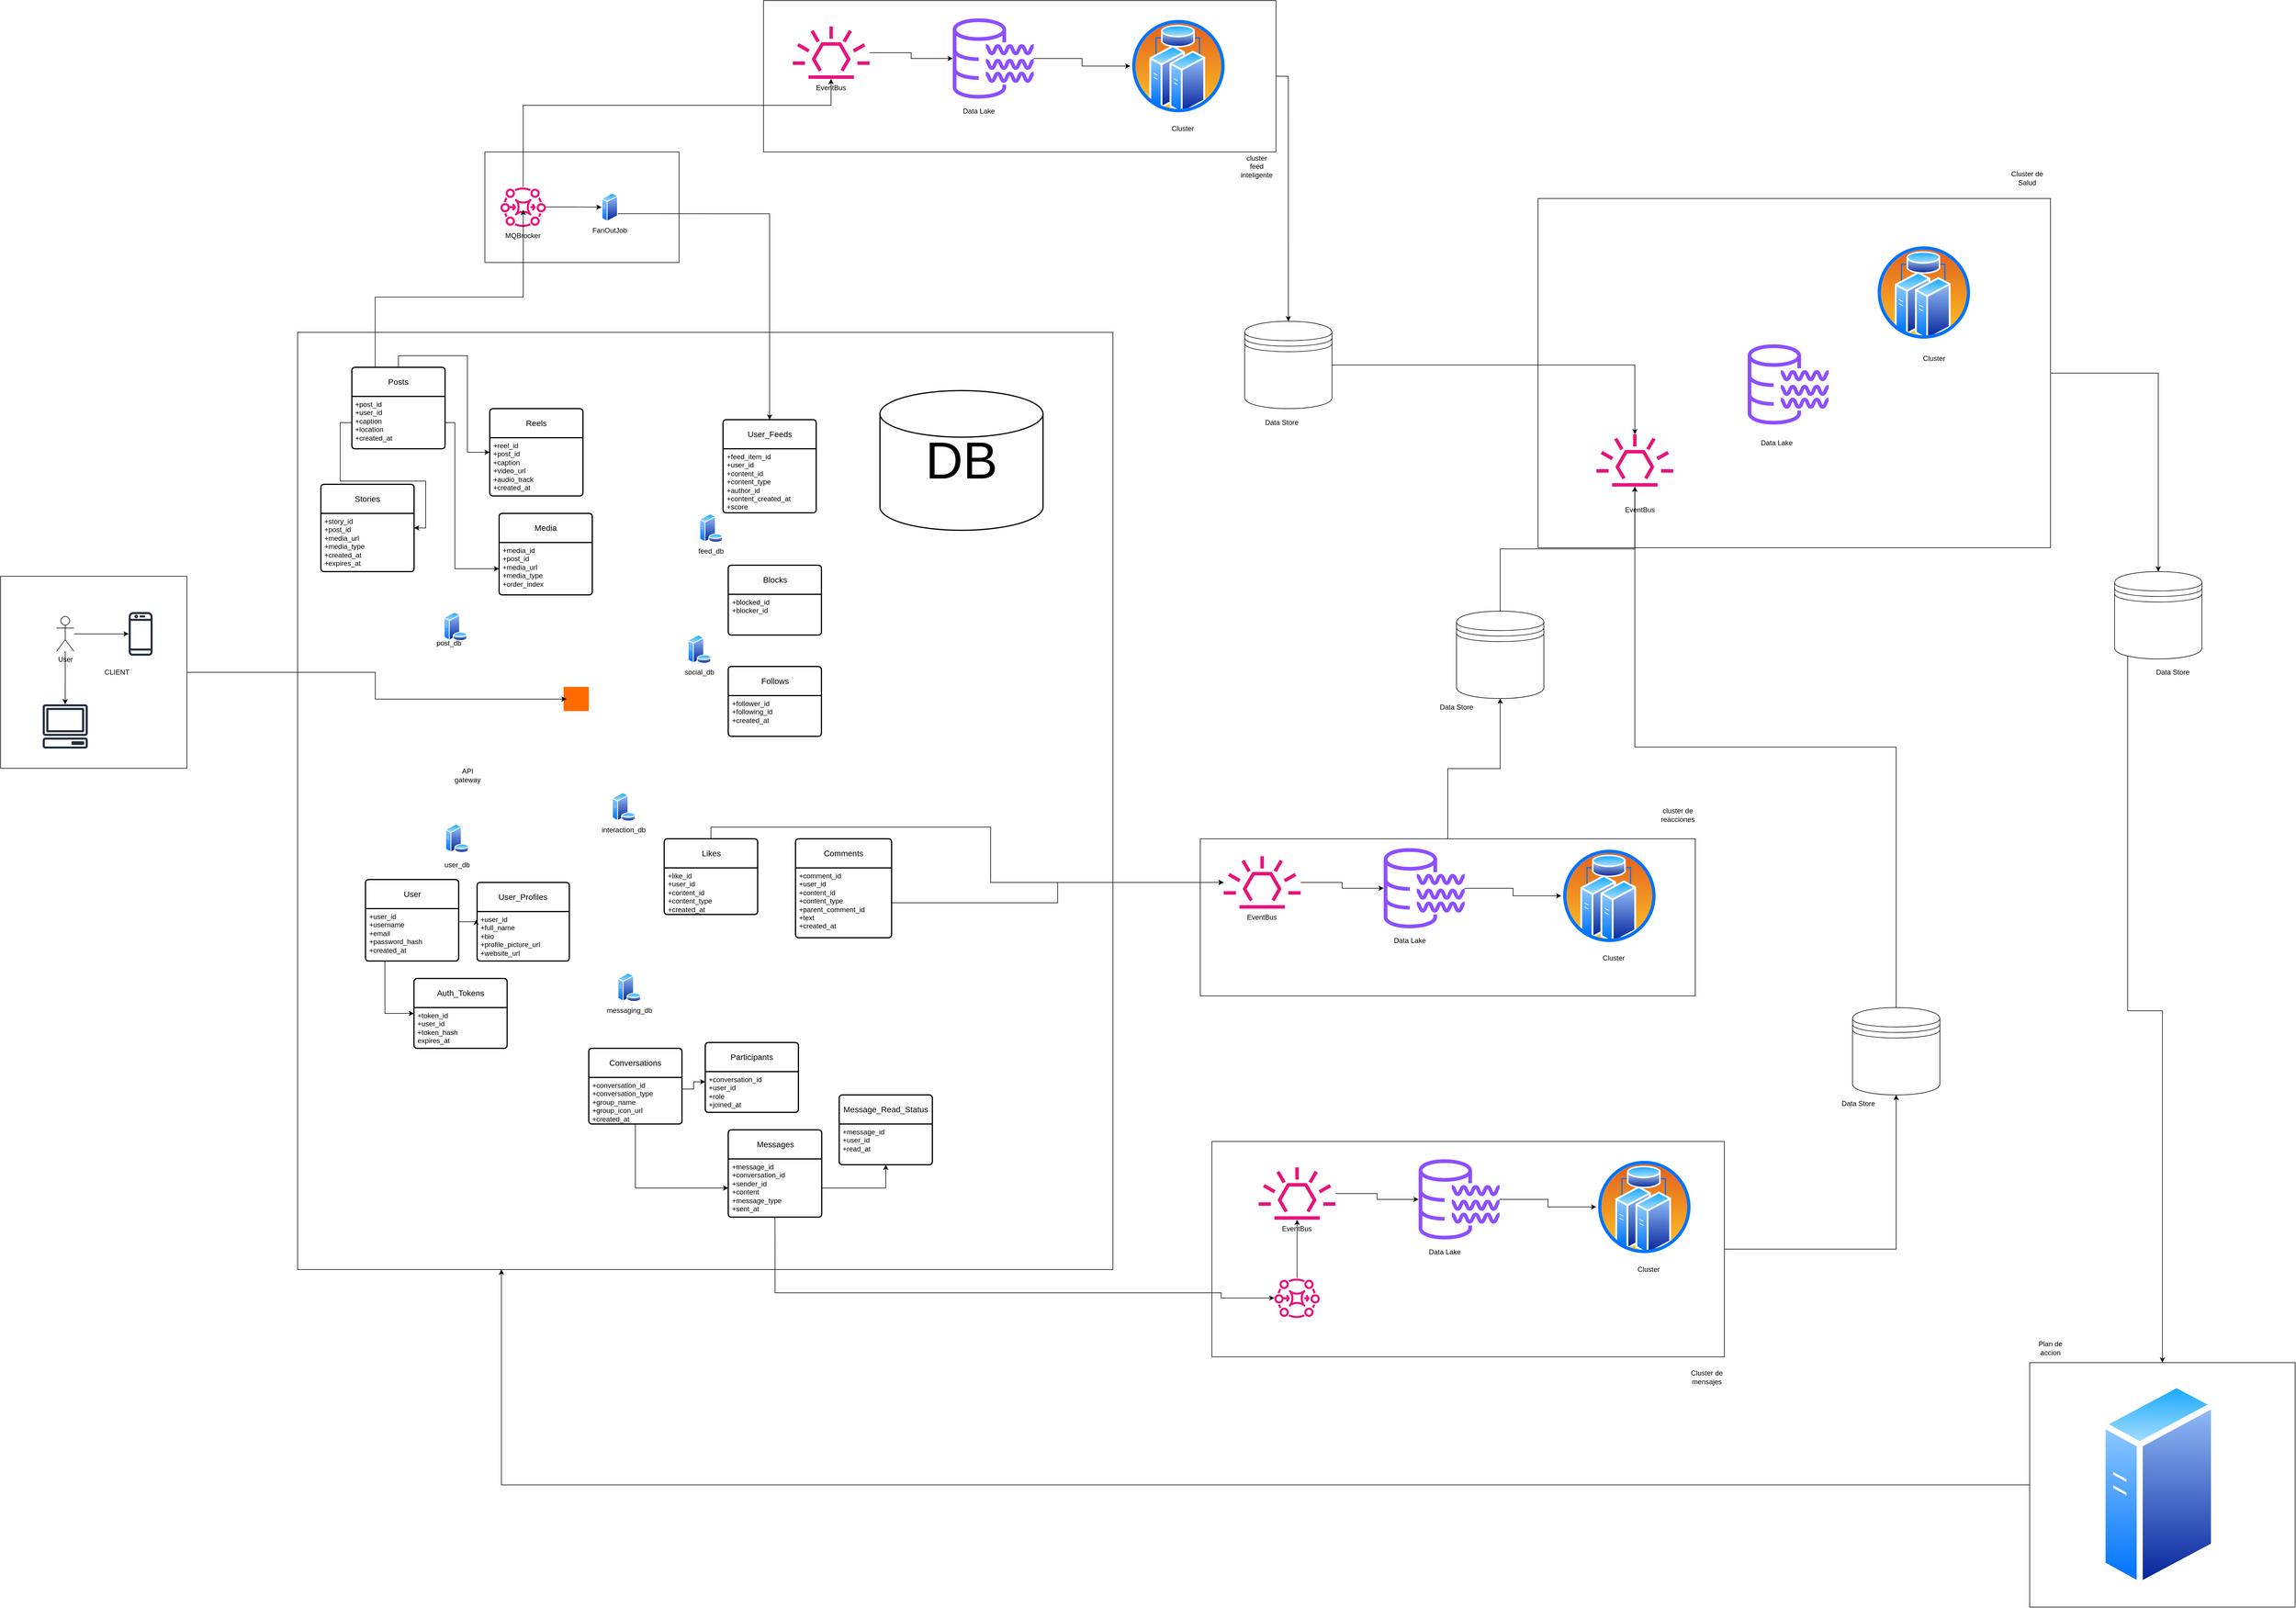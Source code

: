 <mxfile version="28.1.2">
  <diagram name="Page-1" id="NawbOUVVY-6x9P64e-Gv">
    <mxGraphModel dx="6663" dy="4640" grid="1" gridSize="10" guides="1" tooltips="1" connect="1" arrows="1" fold="1" page="1" pageScale="1" pageWidth="850" pageHeight="1100" math="0" shadow="0">
      <root>
        <mxCell id="0" />
        <mxCell id="1" parent="0" />
        <mxCell id="P4YAV1Umq-w0t8pcqm68-48" value="" style="rounded=0;whiteSpace=wrap;html=1;fillColor=none;" vertex="1" parent="1">
          <mxGeometry x="1810" y="440" width="850" height="270" as="geometry" />
        </mxCell>
        <mxCell id="cGbgtVCzZGyUn2vW5OgV-80" value="" style="rounded=0;whiteSpace=wrap;html=1;fillColor=none;" parent="1" vertex="1">
          <mxGeometry x="581.6" y="-740" width="333.4" height="190" as="geometry" />
        </mxCell>
        <mxCell id="cGbgtVCzZGyUn2vW5OgV-73" value="" style="rounded=0;whiteSpace=wrap;html=1;fillColor=none;" parent="1" vertex="1">
          <mxGeometry x="260" y="-430" width="1400" height="1610" as="geometry" />
        </mxCell>
        <mxCell id="cGbgtVCzZGyUn2vW5OgV-1" value="" style="sketch=0;outlineConnect=0;fontColor=#232F3E;gradientColor=none;fillColor=#232F3D;strokeColor=none;dashed=0;verticalLabelPosition=bottom;verticalAlign=top;align=center;html=1;fontSize=12;fontStyle=0;aspect=fixed;pointerEvents=1;shape=mxgraph.aws4.mobile_client;" parent="1" vertex="1">
          <mxGeometry x="-30" y="49" width="41" height="78" as="geometry" />
        </mxCell>
        <mxCell id="cGbgtVCzZGyUn2vW5OgV-2" value="" style="sketch=0;outlineConnect=0;fontColor=#232F3E;gradientColor=none;fillColor=#232F3D;strokeColor=none;dashed=0;verticalLabelPosition=bottom;verticalAlign=top;align=center;html=1;fontSize=12;fontStyle=0;aspect=fixed;pointerEvents=1;shape=mxgraph.aws4.client;" parent="1" vertex="1">
          <mxGeometry x="-178" y="209" width="78" height="76" as="geometry" />
        </mxCell>
        <mxCell id="cGbgtVCzZGyUn2vW5OgV-6" value="" style="edgeStyle=orthogonalEdgeStyle;rounded=0;orthogonalLoop=1;jettySize=auto;html=1;" parent="1" source="cGbgtVCzZGyUn2vW5OgV-3" target="cGbgtVCzZGyUn2vW5OgV-2" edge="1">
          <mxGeometry relative="1" as="geometry" />
        </mxCell>
        <mxCell id="cGbgtVCzZGyUn2vW5OgV-7" style="edgeStyle=orthogonalEdgeStyle;rounded=0;orthogonalLoop=1;jettySize=auto;html=1;" parent="1" source="cGbgtVCzZGyUn2vW5OgV-3" target="cGbgtVCzZGyUn2vW5OgV-1" edge="1">
          <mxGeometry relative="1" as="geometry" />
        </mxCell>
        <mxCell id="cGbgtVCzZGyUn2vW5OgV-3" value="User" style="shape=umlActor;verticalLabelPosition=bottom;verticalAlign=top;html=1;outlineConnect=0;" parent="1" vertex="1">
          <mxGeometry x="-154" y="58" width="30" height="60" as="geometry" />
        </mxCell>
        <mxCell id="cGbgtVCzZGyUn2vW5OgV-4" value="" style="rounded=0;whiteSpace=wrap;html=1;fillColor=none;" parent="1" vertex="1">
          <mxGeometry x="-250" y="-11" width="320" height="330" as="geometry" />
        </mxCell>
        <mxCell id="cGbgtVCzZGyUn2vW5OgV-5" value="CLIENT" style="text;html=1;align=center;verticalAlign=middle;whiteSpace=wrap;rounded=0;" parent="1" vertex="1">
          <mxGeometry x="-80" y="139" width="60" height="30" as="geometry" />
        </mxCell>
        <mxCell id="cGbgtVCzZGyUn2vW5OgV-8" value="" style="points=[];aspect=fixed;html=1;align=center;shadow=0;dashed=0;fillColor=#FF6A00;strokeColor=none;shape=mxgraph.alibaba_cloud.apigateway;" parent="1" vertex="1">
          <mxGeometry x="716.8" y="179" width="43.2" height="41.7" as="geometry" />
        </mxCell>
        <mxCell id="cGbgtVCzZGyUn2vW5OgV-9" value="API gateway" style="text;html=1;align=center;verticalAlign=middle;whiteSpace=wrap;rounded=0;" parent="1" vertex="1">
          <mxGeometry x="521.6" y="316" width="60" height="30" as="geometry" />
        </mxCell>
        <mxCell id="cGbgtVCzZGyUn2vW5OgV-10" value="" style="image;aspect=fixed;perimeter=ellipsePerimeter;html=1;align=center;shadow=0;dashed=0;spacingTop=3;image=img/lib/active_directory/database_server.svg;" parent="1" vertex="1">
          <mxGeometry x="513.2" y="414" width="41" height="50" as="geometry" />
        </mxCell>
        <mxCell id="cGbgtVCzZGyUn2vW5OgV-11" value="user_db" style="text;html=1;align=center;verticalAlign=middle;whiteSpace=wrap;rounded=0;" parent="1" vertex="1">
          <mxGeometry x="503.7" y="470" width="60" height="30" as="geometry" />
        </mxCell>
        <mxCell id="cGbgtVCzZGyUn2vW5OgV-16" value="User" style="swimlane;childLayout=stackLayout;horizontal=1;startSize=50;horizontalStack=0;rounded=1;fontSize=14;fontStyle=0;strokeWidth=2;resizeParent=0;resizeLast=1;shadow=0;dashed=0;align=center;arcSize=4;whiteSpace=wrap;html=1;" parent="1" vertex="1">
          <mxGeometry x="376.6" y="510" width="160" height="140" as="geometry" />
        </mxCell>
        <mxCell id="cGbgtVCzZGyUn2vW5OgV-17" value="+user_id&lt;br&gt;+username&lt;br&gt;+email&lt;div&gt;+&lt;span style=&quot;background-color: transparent; color: light-dark(rgb(0, 0, 0), rgb(255, 255, 255));&quot;&gt;password_hash&lt;/span&gt;&lt;/div&gt;&lt;div&gt;&lt;span style=&quot;background-color: transparent; color: light-dark(rgb(0, 0, 0), rgb(255, 255, 255));&quot;&gt;+created_at&lt;/span&gt;&lt;/div&gt;" style="align=left;strokeColor=none;fillColor=none;spacingLeft=4;spacingRight=4;fontSize=12;verticalAlign=top;resizable=0;rotatable=0;part=1;html=1;whiteSpace=wrap;" parent="cGbgtVCzZGyUn2vW5OgV-16" vertex="1">
          <mxGeometry y="50" width="160" height="90" as="geometry" />
        </mxCell>
        <mxCell id="cGbgtVCzZGyUn2vW5OgV-18" value="User_Profiles" style="swimlane;childLayout=stackLayout;horizontal=1;startSize=50;horizontalStack=0;rounded=1;fontSize=14;fontStyle=0;strokeWidth=2;resizeParent=0;resizeLast=1;shadow=0;dashed=0;align=center;arcSize=4;whiteSpace=wrap;html=1;" parent="1" vertex="1">
          <mxGeometry x="568.2" y="515" width="158.4" height="135" as="geometry" />
        </mxCell>
        <mxCell id="cGbgtVCzZGyUn2vW5OgV-19" value="+user_id&lt;br&gt;+full_name&lt;br&gt;+bio&lt;div&gt;+profile_picture_url&lt;/div&gt;&lt;div&gt;+website_url&lt;/div&gt;&lt;div&gt;&lt;br&gt;&lt;/div&gt;" style="align=left;strokeColor=none;fillColor=none;spacingLeft=4;spacingRight=4;fontSize=12;verticalAlign=top;resizable=0;rotatable=0;part=1;html=1;whiteSpace=wrap;" parent="cGbgtVCzZGyUn2vW5OgV-18" vertex="1">
          <mxGeometry y="50" width="158.4" height="85" as="geometry" />
        </mxCell>
        <mxCell id="cGbgtVCzZGyUn2vW5OgV-20" value="Auth_Tokens" style="swimlane;childLayout=stackLayout;horizontal=1;startSize=50;horizontalStack=0;rounded=1;fontSize=14;fontStyle=0;strokeWidth=2;resizeParent=0;resizeLast=1;shadow=0;dashed=0;align=center;arcSize=4;whiteSpace=wrap;html=1;" parent="1" vertex="1">
          <mxGeometry x="459.8" y="680" width="160" height="120" as="geometry" />
        </mxCell>
        <mxCell id="cGbgtVCzZGyUn2vW5OgV-21" value="+token_id&lt;br&gt;+user_id&lt;br&gt;+token_hash&lt;div&gt;expires_at&lt;/div&gt;" style="align=left;strokeColor=none;fillColor=none;spacingLeft=4;spacingRight=4;fontSize=12;verticalAlign=top;resizable=0;rotatable=0;part=1;html=1;whiteSpace=wrap;" parent="cGbgtVCzZGyUn2vW5OgV-20" vertex="1">
          <mxGeometry y="50" width="160" height="70" as="geometry" />
        </mxCell>
        <mxCell id="cGbgtVCzZGyUn2vW5OgV-22" style="edgeStyle=orthogonalEdgeStyle;rounded=0;orthogonalLoop=1;jettySize=auto;html=1;entryX=0;entryY=0.5;entryDx=0;entryDy=0;" parent="1" source="cGbgtVCzZGyUn2vW5OgV-17" target="cGbgtVCzZGyUn2vW5OgV-20" edge="1">
          <mxGeometry relative="1" as="geometry">
            <Array as="points">
              <mxPoint x="410" y="740" />
            </Array>
          </mxGeometry>
        </mxCell>
        <mxCell id="cGbgtVCzZGyUn2vW5OgV-25" style="edgeStyle=orthogonalEdgeStyle;rounded=0;orthogonalLoop=1;jettySize=auto;html=1;exitX=1;exitY=0.25;exitDx=0;exitDy=0;entryX=-0.01;entryY=0.165;entryDx=0;entryDy=0;entryPerimeter=0;" parent="1" source="cGbgtVCzZGyUn2vW5OgV-17" target="cGbgtVCzZGyUn2vW5OgV-19" edge="1">
          <mxGeometry relative="1" as="geometry" />
        </mxCell>
        <mxCell id="cGbgtVCzZGyUn2vW5OgV-26" value="" style="image;aspect=fixed;perimeter=ellipsePerimeter;html=1;align=center;shadow=0;dashed=0;spacingTop=3;image=img/lib/active_directory/database_server.svg;" parent="1" vertex="1">
          <mxGeometry x="929.5" y="89" width="41" height="50" as="geometry" />
        </mxCell>
        <mxCell id="cGbgtVCzZGyUn2vW5OgV-27" value="social_db" style="text;html=1;align=center;verticalAlign=middle;whiteSpace=wrap;rounded=0;" parent="1" vertex="1">
          <mxGeometry x="920" y="139" width="60" height="30" as="geometry" />
        </mxCell>
        <mxCell id="cGbgtVCzZGyUn2vW5OgV-28" value="Follows" style="swimlane;childLayout=stackLayout;horizontal=1;startSize=50;horizontalStack=0;rounded=1;fontSize=14;fontStyle=0;strokeWidth=2;resizeParent=0;resizeLast=1;shadow=0;dashed=0;align=center;arcSize=4;whiteSpace=wrap;html=1;" parent="1" vertex="1">
          <mxGeometry x="999.5" y="144" width="160" height="120" as="geometry" />
        </mxCell>
        <mxCell id="cGbgtVCzZGyUn2vW5OgV-29" value="+follower_id&lt;br&gt;+following_id&lt;br&gt;+created_at" style="align=left;strokeColor=none;fillColor=none;spacingLeft=4;spacingRight=4;fontSize=12;verticalAlign=top;resizable=0;rotatable=0;part=1;html=1;whiteSpace=wrap;" parent="cGbgtVCzZGyUn2vW5OgV-28" vertex="1">
          <mxGeometry y="50" width="160" height="70" as="geometry" />
        </mxCell>
        <mxCell id="cGbgtVCzZGyUn2vW5OgV-30" value="Blocks" style="swimlane;childLayout=stackLayout;horizontal=1;startSize=50;horizontalStack=0;rounded=1;fontSize=14;fontStyle=0;strokeWidth=2;resizeParent=0;resizeLast=1;shadow=0;dashed=0;align=center;arcSize=4;whiteSpace=wrap;html=1;" parent="1" vertex="1">
          <mxGeometry x="999.5" y="-30" width="160" height="120" as="geometry" />
        </mxCell>
        <mxCell id="cGbgtVCzZGyUn2vW5OgV-31" value="+blocked_id&lt;br&gt;+blocker_id&lt;div&gt;&lt;br/&gt;&lt;/div&gt;" style="align=left;strokeColor=none;fillColor=none;spacingLeft=4;spacingRight=4;fontSize=12;verticalAlign=top;resizable=0;rotatable=0;part=1;html=1;whiteSpace=wrap;" parent="cGbgtVCzZGyUn2vW5OgV-30" vertex="1">
          <mxGeometry y="50" width="160" height="70" as="geometry" />
        </mxCell>
        <mxCell id="cGbgtVCzZGyUn2vW5OgV-32" value="" style="image;aspect=fixed;perimeter=ellipsePerimeter;html=1;align=center;shadow=0;dashed=0;spacingTop=3;image=img/lib/active_directory/database_server.svg;" parent="1" vertex="1">
          <mxGeometry x="510.5" y="50" width="41" height="50" as="geometry" />
        </mxCell>
        <mxCell id="cGbgtVCzZGyUn2vW5OgV-33" value="post_db" style="text;html=1;align=center;verticalAlign=middle;whiteSpace=wrap;rounded=0;" parent="1" vertex="1">
          <mxGeometry x="490" y="89" width="60" height="30" as="geometry" />
        </mxCell>
        <mxCell id="cGbgtVCzZGyUn2vW5OgV-42" style="edgeStyle=orthogonalEdgeStyle;rounded=0;orthogonalLoop=1;jettySize=auto;html=1;exitX=0.5;exitY=0;exitDx=0;exitDy=0;entryX=0;entryY=0.25;entryDx=0;entryDy=0;" parent="1" source="cGbgtVCzZGyUn2vW5OgV-34" target="cGbgtVCzZGyUn2vW5OgV-40" edge="1">
          <mxGeometry relative="1" as="geometry" />
        </mxCell>
        <mxCell id="cGbgtVCzZGyUn2vW5OgV-34" value="Posts" style="swimlane;childLayout=stackLayout;horizontal=1;startSize=50;horizontalStack=0;rounded=1;fontSize=14;fontStyle=0;strokeWidth=2;resizeParent=0;resizeLast=1;shadow=0;dashed=0;align=center;arcSize=4;whiteSpace=wrap;html=1;" parent="1" vertex="1">
          <mxGeometry x="353.2" y="-370" width="160" height="140" as="geometry" />
        </mxCell>
        <mxCell id="cGbgtVCzZGyUn2vW5OgV-35" value="+post_id&lt;br&gt;+user_id&lt;br&gt;+caption&lt;div&gt;+location&lt;/div&gt;&lt;div&gt;+created_at&lt;/div&gt;" style="align=left;strokeColor=none;fillColor=none;spacingLeft=4;spacingRight=4;fontSize=12;verticalAlign=top;resizable=0;rotatable=0;part=1;html=1;whiteSpace=wrap;" parent="cGbgtVCzZGyUn2vW5OgV-34" vertex="1">
          <mxGeometry y="50" width="160" height="90" as="geometry" />
        </mxCell>
        <mxCell id="cGbgtVCzZGyUn2vW5OgV-36" value="Media" style="swimlane;childLayout=stackLayout;horizontal=1;startSize=50;horizontalStack=0;rounded=1;fontSize=14;fontStyle=0;strokeWidth=2;resizeParent=0;resizeLast=1;shadow=0;dashed=0;align=center;arcSize=4;whiteSpace=wrap;html=1;" parent="1" vertex="1">
          <mxGeometry x="606" y="-119" width="160" height="140" as="geometry" />
        </mxCell>
        <mxCell id="cGbgtVCzZGyUn2vW5OgV-37" value="+media_id&lt;br&gt;+post_id&lt;br&gt;+media_url&lt;div&gt;+media_type&lt;/div&gt;&lt;div&gt;+order_index&lt;/div&gt;" style="align=left;strokeColor=none;fillColor=none;spacingLeft=4;spacingRight=4;fontSize=12;verticalAlign=top;resizable=0;rotatable=0;part=1;html=1;whiteSpace=wrap;" parent="cGbgtVCzZGyUn2vW5OgV-36" vertex="1">
          <mxGeometry y="50" width="160" height="90" as="geometry" />
        </mxCell>
        <mxCell id="cGbgtVCzZGyUn2vW5OgV-39" value="Reels" style="swimlane;childLayout=stackLayout;horizontal=1;startSize=50;horizontalStack=0;rounded=1;fontSize=14;fontStyle=0;strokeWidth=2;resizeParent=0;resizeLast=1;shadow=0;dashed=0;align=center;arcSize=4;whiteSpace=wrap;html=1;" parent="1" vertex="1">
          <mxGeometry x="590" y="-299" width="160" height="150" as="geometry" />
        </mxCell>
        <mxCell id="cGbgtVCzZGyUn2vW5OgV-40" value="+reel_id&lt;br&gt;+post_id&lt;br&gt;+caption&lt;div&gt;+video_url&lt;/div&gt;&lt;div&gt;+audio_track&lt;/div&gt;&lt;div&gt;+created_at&lt;/div&gt;" style="align=left;strokeColor=none;fillColor=none;spacingLeft=4;spacingRight=4;fontSize=12;verticalAlign=top;resizable=0;rotatable=0;part=1;html=1;whiteSpace=wrap;" parent="cGbgtVCzZGyUn2vW5OgV-39" vertex="1">
          <mxGeometry y="50" width="160" height="100" as="geometry" />
        </mxCell>
        <mxCell id="cGbgtVCzZGyUn2vW5OgV-41" style="edgeStyle=orthogonalEdgeStyle;rounded=0;orthogonalLoop=1;jettySize=auto;html=1;exitX=1;exitY=0.5;exitDx=0;exitDy=0;entryX=0;entryY=0.5;entryDx=0;entryDy=0;" parent="1" source="cGbgtVCzZGyUn2vW5OgV-35" target="cGbgtVCzZGyUn2vW5OgV-37" edge="1">
          <mxGeometry relative="1" as="geometry">
            <Array as="points">
              <mxPoint x="530" y="-275" />
              <mxPoint x="530" y="-24" />
            </Array>
          </mxGeometry>
        </mxCell>
        <mxCell id="cGbgtVCzZGyUn2vW5OgV-43" value="Stories" style="swimlane;childLayout=stackLayout;horizontal=1;startSize=50;horizontalStack=0;rounded=1;fontSize=14;fontStyle=0;strokeWidth=2;resizeParent=0;resizeLast=1;shadow=0;dashed=0;align=center;arcSize=4;whiteSpace=wrap;html=1;" parent="1" vertex="1">
          <mxGeometry x="300" y="-169" width="160" height="150" as="geometry" />
        </mxCell>
        <mxCell id="cGbgtVCzZGyUn2vW5OgV-44" value="+story_id&lt;br&gt;+post_id&lt;br&gt;+media_url&lt;div&gt;+media_type&lt;/div&gt;&lt;div&gt;+created_at&lt;/div&gt;&lt;div&gt;+expires_at&lt;/div&gt;" style="align=left;strokeColor=none;fillColor=none;spacingLeft=4;spacingRight=4;fontSize=12;verticalAlign=top;resizable=0;rotatable=0;part=1;html=1;whiteSpace=wrap;" parent="cGbgtVCzZGyUn2vW5OgV-43" vertex="1">
          <mxGeometry y="50" width="160" height="100" as="geometry" />
        </mxCell>
        <mxCell id="cGbgtVCzZGyUn2vW5OgV-45" style="edgeStyle=orthogonalEdgeStyle;rounded=0;orthogonalLoop=1;jettySize=auto;html=1;exitX=0;exitY=0.5;exitDx=0;exitDy=0;entryX=1;entryY=0.25;entryDx=0;entryDy=0;" parent="1" source="cGbgtVCzZGyUn2vW5OgV-35" target="cGbgtVCzZGyUn2vW5OgV-44" edge="1">
          <mxGeometry relative="1" as="geometry" />
        </mxCell>
        <mxCell id="cGbgtVCzZGyUn2vW5OgV-47" value="" style="image;aspect=fixed;perimeter=ellipsePerimeter;html=1;align=center;shadow=0;dashed=0;spacingTop=3;image=img/lib/active_directory/database_server.svg;" parent="1" vertex="1">
          <mxGeometry x="799.5" y="360" width="41" height="50" as="geometry" />
        </mxCell>
        <mxCell id="cGbgtVCzZGyUn2vW5OgV-48" value="interaction_db" style="text;html=1;align=center;verticalAlign=middle;whiteSpace=wrap;rounded=0;" parent="1" vertex="1">
          <mxGeometry x="790" y="410" width="60" height="30" as="geometry" />
        </mxCell>
        <mxCell id="P4YAV1Umq-w0t8pcqm68-18" style="edgeStyle=orthogonalEdgeStyle;rounded=0;orthogonalLoop=1;jettySize=auto;html=1;exitX=0.5;exitY=0;exitDx=0;exitDy=0;" edge="1" parent="1" source="cGbgtVCzZGyUn2vW5OgV-49" target="P4YAV1Umq-w0t8pcqm68-10">
          <mxGeometry relative="1" as="geometry" />
        </mxCell>
        <mxCell id="cGbgtVCzZGyUn2vW5OgV-49" value="Likes" style="swimlane;childLayout=stackLayout;horizontal=1;startSize=50;horizontalStack=0;rounded=1;fontSize=14;fontStyle=0;strokeWidth=2;resizeParent=0;resizeLast=1;shadow=0;dashed=0;align=center;arcSize=4;whiteSpace=wrap;html=1;" parent="1" vertex="1">
          <mxGeometry x="889.5" y="440" width="160.5" height="130" as="geometry" />
        </mxCell>
        <mxCell id="cGbgtVCzZGyUn2vW5OgV-50" value="+like_id&lt;div&gt;+user_id&lt;/div&gt;&lt;div&gt;+content_id&lt;/div&gt;&lt;div&gt;+content_type&lt;/div&gt;&lt;div&gt;+created_at&lt;/div&gt;" style="align=left;strokeColor=none;fillColor=none;spacingLeft=4;spacingRight=4;fontSize=12;verticalAlign=top;resizable=0;rotatable=0;part=1;html=1;whiteSpace=wrap;" parent="cGbgtVCzZGyUn2vW5OgV-49" vertex="1">
          <mxGeometry y="50" width="160.5" height="80" as="geometry" />
        </mxCell>
        <mxCell id="cGbgtVCzZGyUn2vW5OgV-51" value="Comments" style="swimlane;childLayout=stackLayout;horizontal=1;startSize=50;horizontalStack=0;rounded=1;fontSize=14;fontStyle=0;strokeWidth=2;resizeParent=0;resizeLast=1;shadow=0;dashed=0;align=center;arcSize=4;whiteSpace=wrap;html=1;" parent="1" vertex="1">
          <mxGeometry x="1115" y="440" width="165" height="170" as="geometry" />
        </mxCell>
        <mxCell id="cGbgtVCzZGyUn2vW5OgV-52" value="+comment_id&lt;div&gt;+user_id&lt;/div&gt;&lt;div&gt;+content_id&lt;/div&gt;&lt;div&gt;+content_type&lt;/div&gt;&lt;div&gt;+parent_comment_id&lt;/div&gt;&lt;div&gt;+text&lt;/div&gt;&lt;div&gt;+created_at&lt;/div&gt;" style="align=left;strokeColor=none;fillColor=none;spacingLeft=4;spacingRight=4;fontSize=12;verticalAlign=top;resizable=0;rotatable=0;part=1;html=1;whiteSpace=wrap;" parent="cGbgtVCzZGyUn2vW5OgV-51" vertex="1">
          <mxGeometry y="50" width="165" height="120" as="geometry" />
        </mxCell>
        <mxCell id="cGbgtVCzZGyUn2vW5OgV-53" value="" style="image;aspect=fixed;perimeter=ellipsePerimeter;html=1;align=center;shadow=0;dashed=0;spacingTop=3;image=img/lib/active_directory/database_server.svg;" parent="1" vertex="1">
          <mxGeometry x="949.5" y="-119" width="41" height="50" as="geometry" />
        </mxCell>
        <mxCell id="cGbgtVCzZGyUn2vW5OgV-54" value="feed_db" style="text;html=1;align=center;verticalAlign=middle;whiteSpace=wrap;rounded=0;" parent="1" vertex="1">
          <mxGeometry x="940" y="-69" width="60" height="30" as="geometry" />
        </mxCell>
        <mxCell id="cGbgtVCzZGyUn2vW5OgV-55" value="User_Feeds" style="swimlane;childLayout=stackLayout;horizontal=1;startSize=50;horizontalStack=0;rounded=1;fontSize=14;fontStyle=0;strokeWidth=2;resizeParent=0;resizeLast=1;shadow=0;dashed=0;align=center;arcSize=4;whiteSpace=wrap;html=1;" parent="1" vertex="1">
          <mxGeometry x="990.5" y="-280" width="160" height="160" as="geometry" />
        </mxCell>
        <mxCell id="cGbgtVCzZGyUn2vW5OgV-56" value="+feed_item_id&lt;div&gt;+user_id&lt;/div&gt;&lt;div&gt;+content_id&lt;/div&gt;&lt;div&gt;+content_type&lt;/div&gt;&lt;div&gt;+author_id&lt;/div&gt;&lt;div&gt;+content_created_at&lt;/div&gt;&lt;div&gt;+score&lt;/div&gt;" style="align=left;strokeColor=none;fillColor=none;spacingLeft=4;spacingRight=4;fontSize=12;verticalAlign=top;resizable=0;rotatable=0;part=1;html=1;whiteSpace=wrap;" parent="cGbgtVCzZGyUn2vW5OgV-55" vertex="1">
          <mxGeometry y="50" width="160" height="110" as="geometry" />
        </mxCell>
        <mxCell id="cGbgtVCzZGyUn2vW5OgV-57" style="edgeStyle=orthogonalEdgeStyle;rounded=0;orthogonalLoop=1;jettySize=auto;html=1;entryX=0.12;entryY=0.504;entryDx=0;entryDy=0;entryPerimeter=0;" parent="1" source="cGbgtVCzZGyUn2vW5OgV-4" target="cGbgtVCzZGyUn2vW5OgV-8" edge="1">
          <mxGeometry relative="1" as="geometry" />
        </mxCell>
        <mxCell id="cGbgtVCzZGyUn2vW5OgV-60" value="" style="image;aspect=fixed;perimeter=ellipsePerimeter;html=1;align=center;shadow=0;dashed=0;spacingTop=3;image=img/lib/active_directory/database_server.svg;" parent="1" vertex="1">
          <mxGeometry x="809" y="670" width="41" height="50" as="geometry" />
        </mxCell>
        <mxCell id="cGbgtVCzZGyUn2vW5OgV-61" value="messaging_db" style="text;html=1;align=center;verticalAlign=middle;whiteSpace=wrap;rounded=0;" parent="1" vertex="1">
          <mxGeometry x="799.5" y="720" width="60" height="30" as="geometry" />
        </mxCell>
        <mxCell id="cGbgtVCzZGyUn2vW5OgV-62" value="Conversations" style="swimlane;childLayout=stackLayout;horizontal=1;startSize=50;horizontalStack=0;rounded=1;fontSize=14;fontStyle=0;strokeWidth=2;resizeParent=0;resizeLast=1;shadow=0;dashed=0;align=center;arcSize=4;whiteSpace=wrap;html=1;" parent="1" vertex="1">
          <mxGeometry x="760" y="800" width="160" height="130" as="geometry" />
        </mxCell>
        <mxCell id="cGbgtVCzZGyUn2vW5OgV-63" value="+conversation_id&lt;br&gt;+conversation_type&lt;br&gt;+group_name&lt;div&gt;+group_icon_url&lt;/div&gt;&lt;div&gt;+created_at&lt;/div&gt;&lt;div&gt;&lt;br&gt;&lt;/div&gt;" style="align=left;strokeColor=none;fillColor=none;spacingLeft=4;spacingRight=4;fontSize=12;verticalAlign=top;resizable=0;rotatable=0;part=1;html=1;whiteSpace=wrap;" parent="cGbgtVCzZGyUn2vW5OgV-62" vertex="1">
          <mxGeometry y="50" width="160" height="80" as="geometry" />
        </mxCell>
        <mxCell id="cGbgtVCzZGyUn2vW5OgV-64" value="Participants" style="swimlane;childLayout=stackLayout;horizontal=1;startSize=50;horizontalStack=0;rounded=1;fontSize=14;fontStyle=0;strokeWidth=2;resizeParent=0;resizeLast=1;shadow=0;dashed=0;align=center;arcSize=4;whiteSpace=wrap;html=1;" parent="1" vertex="1">
          <mxGeometry x="960" y="790" width="160" height="120" as="geometry" />
        </mxCell>
        <mxCell id="cGbgtVCzZGyUn2vW5OgV-65" value="+conversation_id&lt;br&gt;+user_id&lt;br&gt;+role&lt;div&gt;+joined_at&lt;/div&gt;" style="align=left;strokeColor=none;fillColor=none;spacingLeft=4;spacingRight=4;fontSize=12;verticalAlign=top;resizable=0;rotatable=0;part=1;html=1;whiteSpace=wrap;" parent="cGbgtVCzZGyUn2vW5OgV-64" vertex="1">
          <mxGeometry y="50" width="160" height="70" as="geometry" />
        </mxCell>
        <mxCell id="cGbgtVCzZGyUn2vW5OgV-66" style="edgeStyle=orthogonalEdgeStyle;rounded=0;orthogonalLoop=1;jettySize=auto;html=1;exitX=1;exitY=0.25;exitDx=0;exitDy=0;entryX=0;entryY=0.25;entryDx=0;entryDy=0;" parent="1" source="cGbgtVCzZGyUn2vW5OgV-63" target="cGbgtVCzZGyUn2vW5OgV-65" edge="1">
          <mxGeometry relative="1" as="geometry" />
        </mxCell>
        <mxCell id="cGbgtVCzZGyUn2vW5OgV-67" value="Messages" style="swimlane;childLayout=stackLayout;horizontal=1;startSize=50;horizontalStack=0;rounded=1;fontSize=14;fontStyle=0;strokeWidth=2;resizeParent=0;resizeLast=1;shadow=0;dashed=0;align=center;arcSize=4;whiteSpace=wrap;html=1;" parent="1" vertex="1">
          <mxGeometry x="999.5" y="940" width="160.5" height="150" as="geometry" />
        </mxCell>
        <mxCell id="cGbgtVCzZGyUn2vW5OgV-68" value="+message_id&lt;br&gt;+conversation_id&lt;br&gt;+sender_id&lt;div&gt;+content&lt;/div&gt;&lt;div&gt;+message_type&lt;/div&gt;&lt;div&gt;+sent_at&lt;/div&gt;" style="align=left;strokeColor=none;fillColor=none;spacingLeft=4;spacingRight=4;fontSize=12;verticalAlign=top;resizable=0;rotatable=0;part=1;html=1;whiteSpace=wrap;" parent="cGbgtVCzZGyUn2vW5OgV-67" vertex="1">
          <mxGeometry y="50" width="160.5" height="100" as="geometry" />
        </mxCell>
        <mxCell id="cGbgtVCzZGyUn2vW5OgV-69" style="edgeStyle=orthogonalEdgeStyle;rounded=0;orthogonalLoop=1;jettySize=auto;html=1;exitX=0.5;exitY=1;exitDx=0;exitDy=0;entryX=0;entryY=0.5;entryDx=0;entryDy=0;" parent="1" source="cGbgtVCzZGyUn2vW5OgV-63" target="cGbgtVCzZGyUn2vW5OgV-68" edge="1">
          <mxGeometry relative="1" as="geometry" />
        </mxCell>
        <mxCell id="cGbgtVCzZGyUn2vW5OgV-70" value="Message_Read_Status" style="swimlane;childLayout=stackLayout;horizontal=1;startSize=50;horizontalStack=0;rounded=1;fontSize=14;fontStyle=0;strokeWidth=2;resizeParent=0;resizeLast=1;shadow=0;dashed=0;align=center;arcSize=4;whiteSpace=wrap;html=1;" parent="1" vertex="1">
          <mxGeometry x="1190" y="880" width="160" height="120" as="geometry" />
        </mxCell>
        <mxCell id="cGbgtVCzZGyUn2vW5OgV-71" value="+message_id&lt;br&gt;+user_id&lt;br&gt;+read_at" style="align=left;strokeColor=none;fillColor=none;spacingLeft=4;spacingRight=4;fontSize=12;verticalAlign=top;resizable=0;rotatable=0;part=1;html=1;whiteSpace=wrap;" parent="cGbgtVCzZGyUn2vW5OgV-70" vertex="1">
          <mxGeometry y="50" width="160" height="70" as="geometry" />
        </mxCell>
        <mxCell id="cGbgtVCzZGyUn2vW5OgV-72" style="edgeStyle=orthogonalEdgeStyle;rounded=0;orthogonalLoop=1;jettySize=auto;html=1;entryX=0.5;entryY=1;entryDx=0;entryDy=0;" parent="1" source="cGbgtVCzZGyUn2vW5OgV-68" target="cGbgtVCzZGyUn2vW5OgV-71" edge="1">
          <mxGeometry relative="1" as="geometry" />
        </mxCell>
        <mxCell id="cGbgtVCzZGyUn2vW5OgV-74" value="&lt;font style=&quot;font-size: 89px;&quot;&gt;DB&lt;/font&gt;" style="strokeWidth=2;html=1;shape=mxgraph.flowchart.database;whiteSpace=wrap;" parent="1" vertex="1">
          <mxGeometry x="1260" y="-330" width="280" height="240" as="geometry" />
        </mxCell>
        <mxCell id="cGbgtVCzZGyUn2vW5OgV-79" style="edgeStyle=orthogonalEdgeStyle;rounded=0;orthogonalLoop=1;jettySize=auto;html=1;entryX=0;entryY=0.5;entryDx=0;entryDy=0;" parent="1" source="cGbgtVCzZGyUn2vW5OgV-75" target="cGbgtVCzZGyUn2vW5OgV-77" edge="1">
          <mxGeometry relative="1" as="geometry" />
        </mxCell>
        <mxCell id="P4YAV1Umq-w0t8pcqm68-46" style="edgeStyle=orthogonalEdgeStyle;rounded=0;orthogonalLoop=1;jettySize=auto;html=1;" edge="1" parent="1" source="cGbgtVCzZGyUn2vW5OgV-75" target="P4YAV1Umq-w0t8pcqm68-39">
          <mxGeometry relative="1" as="geometry">
            <Array as="points">
              <mxPoint x="647" y="-820" />
              <mxPoint x="1176" y="-820" />
            </Array>
          </mxGeometry>
        </mxCell>
        <mxCell id="cGbgtVCzZGyUn2vW5OgV-75" value="" style="sketch=0;outlineConnect=0;fontColor=#232F3E;gradientColor=none;fillColor=#E7157B;strokeColor=none;dashed=0;verticalLabelPosition=bottom;verticalAlign=top;align=center;html=1;fontSize=12;fontStyle=0;aspect=fixed;pointerEvents=1;shape=mxgraph.aws4.mq_broker;" parent="1" vertex="1">
          <mxGeometry x="608.4" y="-680" width="78" height="69" as="geometry" />
        </mxCell>
        <mxCell id="cGbgtVCzZGyUn2vW5OgV-76" value="MQBrocker" style="text;html=1;align=center;verticalAlign=middle;whiteSpace=wrap;rounded=0;" parent="1" vertex="1">
          <mxGeometry x="617.4" y="-611" width="60" height="30" as="geometry" />
        </mxCell>
        <mxCell id="P4YAV1Umq-w0t8pcqm68-8" style="edgeStyle=orthogonalEdgeStyle;rounded=0;orthogonalLoop=1;jettySize=auto;html=1;exitX=1;exitY=0.75;exitDx=0;exitDy=0;entryX=0.5;entryY=0;entryDx=0;entryDy=0;" edge="1" parent="1" source="cGbgtVCzZGyUn2vW5OgV-77" target="cGbgtVCzZGyUn2vW5OgV-55">
          <mxGeometry relative="1" as="geometry" />
        </mxCell>
        <mxCell id="cGbgtVCzZGyUn2vW5OgV-77" value="" style="image;aspect=fixed;perimeter=ellipsePerimeter;html=1;align=center;shadow=0;dashed=0;spacingTop=3;image=img/lib/active_directory/generic_server.svg;" parent="1" vertex="1">
          <mxGeometry x="782" y="-670" width="28.0" height="50" as="geometry" />
        </mxCell>
        <mxCell id="cGbgtVCzZGyUn2vW5OgV-78" value="FanOutJob" style="text;html=1;align=center;verticalAlign=middle;whiteSpace=wrap;rounded=0;" parent="1" vertex="1">
          <mxGeometry x="766" y="-620" width="60" height="30" as="geometry" />
        </mxCell>
        <mxCell id="P4YAV1Umq-w0t8pcqm68-3" style="edgeStyle=orthogonalEdgeStyle;rounded=0;orthogonalLoop=1;jettySize=auto;html=1;exitX=0.25;exitY=0;exitDx=0;exitDy=0;entryX=0.501;entryY=0.573;entryDx=0;entryDy=0;entryPerimeter=0;" edge="1" parent="1" source="cGbgtVCzZGyUn2vW5OgV-34" target="cGbgtVCzZGyUn2vW5OgV-75">
          <mxGeometry relative="1" as="geometry" />
        </mxCell>
        <mxCell id="P4YAV1Umq-w0t8pcqm68-24" style="edgeStyle=orthogonalEdgeStyle;rounded=0;orthogonalLoop=1;jettySize=auto;html=1;" edge="1" parent="1" source="P4YAV1Umq-w0t8pcqm68-10" target="P4YAV1Umq-w0t8pcqm68-20">
          <mxGeometry relative="1" as="geometry" />
        </mxCell>
        <mxCell id="P4YAV1Umq-w0t8pcqm68-10" value="" style="sketch=0;outlineConnect=0;fontColor=#232F3E;gradientColor=none;fillColor=#E7157B;strokeColor=none;dashed=0;verticalLabelPosition=bottom;verticalAlign=top;align=center;html=1;fontSize=12;fontStyle=0;aspect=fixed;pointerEvents=1;shape=mxgraph.aws4.eventbridge_default_event_bus_resource;" vertex="1" parent="1">
          <mxGeometry x="1850" y="470" width="132.45" height="90" as="geometry" />
        </mxCell>
        <mxCell id="P4YAV1Umq-w0t8pcqm68-11" value="EventBus" style="text;html=1;align=center;verticalAlign=middle;whiteSpace=wrap;rounded=0;" vertex="1" parent="1">
          <mxGeometry x="1886.23" y="560" width="60" height="30" as="geometry" />
        </mxCell>
        <mxCell id="P4YAV1Umq-w0t8pcqm68-19" style="edgeStyle=orthogonalEdgeStyle;rounded=0;orthogonalLoop=1;jettySize=auto;html=1;exitX=1;exitY=0.5;exitDx=0;exitDy=0;" edge="1" parent="1" source="cGbgtVCzZGyUn2vW5OgV-52" target="P4YAV1Umq-w0t8pcqm68-10">
          <mxGeometry relative="1" as="geometry" />
        </mxCell>
        <mxCell id="P4YAV1Umq-w0t8pcqm68-25" style="edgeStyle=orthogonalEdgeStyle;rounded=0;orthogonalLoop=1;jettySize=auto;html=1;entryX=0;entryY=0.5;entryDx=0;entryDy=0;" edge="1" parent="1" source="P4YAV1Umq-w0t8pcqm68-20" target="P4YAV1Umq-w0t8pcqm68-22">
          <mxGeometry relative="1" as="geometry" />
        </mxCell>
        <mxCell id="P4YAV1Umq-w0t8pcqm68-20" value="" style="sketch=0;outlineConnect=0;fontColor=#232F3E;gradientColor=none;fillColor=#8C4FFF;strokeColor=none;dashed=0;verticalLabelPosition=bottom;verticalAlign=top;align=center;html=1;fontSize=12;fontStyle=0;aspect=fixed;pointerEvents=1;shape=mxgraph.aws4.data_lake_resource_icon;" vertex="1" parent="1">
          <mxGeometry x="2125" y="455.5" width="139" height="139" as="geometry" />
        </mxCell>
        <mxCell id="P4YAV1Umq-w0t8pcqm68-21" value="Data Lake" style="text;html=1;align=center;verticalAlign=middle;whiteSpace=wrap;rounded=0;" vertex="1" parent="1">
          <mxGeometry x="2140" y="600" width="60" height="30" as="geometry" />
        </mxCell>
        <mxCell id="P4YAV1Umq-w0t8pcqm68-22" value="" style="image;aspect=fixed;perimeter=ellipsePerimeter;html=1;align=center;shadow=0;dashed=0;spacingTop=3;image=img/lib/active_directory/cluster_server.svg;" vertex="1" parent="1">
          <mxGeometry x="2430" y="455.5" width="165" height="165" as="geometry" />
        </mxCell>
        <mxCell id="P4YAV1Umq-w0t8pcqm68-23" value="Cluster" style="text;html=1;align=center;verticalAlign=middle;whiteSpace=wrap;rounded=0;" vertex="1" parent="1">
          <mxGeometry x="2490" y="630" width="60" height="30" as="geometry" />
        </mxCell>
        <mxCell id="P4YAV1Umq-w0t8pcqm68-26" style="edgeStyle=orthogonalEdgeStyle;rounded=0;orthogonalLoop=1;jettySize=auto;html=1;" edge="1" parent="1" source="P4YAV1Umq-w0t8pcqm68-27" target="P4YAV1Umq-w0t8pcqm68-30">
          <mxGeometry relative="1" as="geometry" />
        </mxCell>
        <mxCell id="P4YAV1Umq-w0t8pcqm68-27" value="" style="sketch=0;outlineConnect=0;fontColor=#232F3E;gradientColor=none;fillColor=#E7157B;strokeColor=none;dashed=0;verticalLabelPosition=bottom;verticalAlign=top;align=center;html=1;fontSize=12;fontStyle=0;aspect=fixed;pointerEvents=1;shape=mxgraph.aws4.eventbridge_default_event_bus_resource;" vertex="1" parent="1">
          <mxGeometry x="1910" y="1004.5" width="132.45" height="90" as="geometry" />
        </mxCell>
        <mxCell id="P4YAV1Umq-w0t8pcqm68-28" value="EventBus" style="text;html=1;align=center;verticalAlign=middle;whiteSpace=wrap;rounded=0;" vertex="1" parent="1">
          <mxGeometry x="1946.23" y="1094.5" width="60" height="30" as="geometry" />
        </mxCell>
        <mxCell id="P4YAV1Umq-w0t8pcqm68-29" style="edgeStyle=orthogonalEdgeStyle;rounded=0;orthogonalLoop=1;jettySize=auto;html=1;entryX=0;entryY=0.5;entryDx=0;entryDy=0;" edge="1" parent="1" source="P4YAV1Umq-w0t8pcqm68-30" target="P4YAV1Umq-w0t8pcqm68-32">
          <mxGeometry relative="1" as="geometry" />
        </mxCell>
        <mxCell id="P4YAV1Umq-w0t8pcqm68-30" value="" style="sketch=0;outlineConnect=0;fontColor=#232F3E;gradientColor=none;fillColor=#8C4FFF;strokeColor=none;dashed=0;verticalLabelPosition=bottom;verticalAlign=top;align=center;html=1;fontSize=12;fontStyle=0;aspect=fixed;pointerEvents=1;shape=mxgraph.aws4.data_lake_resource_icon;" vertex="1" parent="1">
          <mxGeometry x="2185" y="990" width="139" height="139" as="geometry" />
        </mxCell>
        <mxCell id="P4YAV1Umq-w0t8pcqm68-31" value="Data Lake" style="text;html=1;align=center;verticalAlign=middle;whiteSpace=wrap;rounded=0;" vertex="1" parent="1">
          <mxGeometry x="2200" y="1134.5" width="60" height="30" as="geometry" />
        </mxCell>
        <mxCell id="P4YAV1Umq-w0t8pcqm68-32" value="" style="image;aspect=fixed;perimeter=ellipsePerimeter;html=1;align=center;shadow=0;dashed=0;spacingTop=3;image=img/lib/active_directory/cluster_server.svg;" vertex="1" parent="1">
          <mxGeometry x="2490" y="990" width="165" height="165" as="geometry" />
        </mxCell>
        <mxCell id="P4YAV1Umq-w0t8pcqm68-33" value="Cluster" style="text;html=1;align=center;verticalAlign=middle;whiteSpace=wrap;rounded=0;" vertex="1" parent="1">
          <mxGeometry x="2550" y="1164.5" width="60" height="30" as="geometry" />
        </mxCell>
        <mxCell id="P4YAV1Umq-w0t8pcqm68-37" style="edgeStyle=orthogonalEdgeStyle;rounded=0;orthogonalLoop=1;jettySize=auto;html=1;" edge="1" parent="1" source="P4YAV1Umq-w0t8pcqm68-35" target="P4YAV1Umq-w0t8pcqm68-27">
          <mxGeometry relative="1" as="geometry" />
        </mxCell>
        <mxCell id="P4YAV1Umq-w0t8pcqm68-35" value="" style="sketch=0;outlineConnect=0;fontColor=#232F3E;gradientColor=none;fillColor=#E7157B;strokeColor=none;dashed=0;verticalLabelPosition=bottom;verticalAlign=top;align=center;html=1;fontSize=12;fontStyle=0;aspect=fixed;pointerEvents=1;shape=mxgraph.aws4.mq_broker;" vertex="1" parent="1">
          <mxGeometry x="1937.22" y="1194.5" width="78" height="69" as="geometry" />
        </mxCell>
        <mxCell id="P4YAV1Umq-w0t8pcqm68-36" style="edgeStyle=orthogonalEdgeStyle;rounded=0;orthogonalLoop=1;jettySize=auto;html=1;exitX=0.5;exitY=1;exitDx=0;exitDy=0;" edge="1" parent="1" source="cGbgtVCzZGyUn2vW5OgV-68" target="P4YAV1Umq-w0t8pcqm68-35">
          <mxGeometry relative="1" as="geometry">
            <mxPoint x="1630" y="1430" as="targetPoint" />
            <Array as="points">
              <mxPoint x="1080" y="1220" />
              <mxPoint x="1846" y="1220" />
            </Array>
          </mxGeometry>
        </mxCell>
        <mxCell id="P4YAV1Umq-w0t8pcqm68-38" style="edgeStyle=orthogonalEdgeStyle;rounded=0;orthogonalLoop=1;jettySize=auto;html=1;" edge="1" parent="1" source="P4YAV1Umq-w0t8pcqm68-39" target="P4YAV1Umq-w0t8pcqm68-42">
          <mxGeometry relative="1" as="geometry" />
        </mxCell>
        <mxCell id="P4YAV1Umq-w0t8pcqm68-39" value="" style="sketch=0;outlineConnect=0;fontColor=#232F3E;gradientColor=none;fillColor=#E7157B;strokeColor=none;dashed=0;verticalLabelPosition=bottom;verticalAlign=top;align=center;html=1;fontSize=12;fontStyle=0;aspect=fixed;pointerEvents=1;shape=mxgraph.aws4.eventbridge_default_event_bus_resource;" vertex="1" parent="1">
          <mxGeometry x="1110" y="-955.5" width="132.45" height="90" as="geometry" />
        </mxCell>
        <mxCell id="P4YAV1Umq-w0t8pcqm68-40" value="EventBus" style="text;html=1;align=center;verticalAlign=middle;whiteSpace=wrap;rounded=0;" vertex="1" parent="1">
          <mxGeometry x="1146.23" y="-865.5" width="60" height="30" as="geometry" />
        </mxCell>
        <mxCell id="P4YAV1Umq-w0t8pcqm68-41" style="edgeStyle=orthogonalEdgeStyle;rounded=0;orthogonalLoop=1;jettySize=auto;html=1;entryX=0;entryY=0.5;entryDx=0;entryDy=0;" edge="1" parent="1" source="P4YAV1Umq-w0t8pcqm68-42" target="P4YAV1Umq-w0t8pcqm68-44">
          <mxGeometry relative="1" as="geometry" />
        </mxCell>
        <mxCell id="P4YAV1Umq-w0t8pcqm68-42" value="" style="sketch=0;outlineConnect=0;fontColor=#232F3E;gradientColor=none;fillColor=#8C4FFF;strokeColor=none;dashed=0;verticalLabelPosition=bottom;verticalAlign=top;align=center;html=1;fontSize=12;fontStyle=0;aspect=fixed;pointerEvents=1;shape=mxgraph.aws4.data_lake_resource_icon;" vertex="1" parent="1">
          <mxGeometry x="1385" y="-970" width="139" height="139" as="geometry" />
        </mxCell>
        <mxCell id="P4YAV1Umq-w0t8pcqm68-43" value="Data Lake" style="text;html=1;align=center;verticalAlign=middle;whiteSpace=wrap;rounded=0;" vertex="1" parent="1">
          <mxGeometry x="1400" y="-825.5" width="60" height="30" as="geometry" />
        </mxCell>
        <mxCell id="P4YAV1Umq-w0t8pcqm68-44" value="" style="image;aspect=fixed;perimeter=ellipsePerimeter;html=1;align=center;shadow=0;dashed=0;spacingTop=3;image=img/lib/active_directory/cluster_server.svg;" vertex="1" parent="1">
          <mxGeometry x="1690" y="-970" width="165" height="165" as="geometry" />
        </mxCell>
        <mxCell id="P4YAV1Umq-w0t8pcqm68-45" value="Cluster" style="text;html=1;align=center;verticalAlign=middle;whiteSpace=wrap;rounded=0;" vertex="1" parent="1">
          <mxGeometry x="1750" y="-795.5" width="60" height="30" as="geometry" />
        </mxCell>
        <mxCell id="P4YAV1Umq-w0t8pcqm68-58" style="edgeStyle=orthogonalEdgeStyle;rounded=0;orthogonalLoop=1;jettySize=auto;html=1;exitX=1;exitY=0.5;exitDx=0;exitDy=0;entryX=0.5;entryY=0;entryDx=0;entryDy=0;" edge="1" parent="1" source="P4YAV1Umq-w0t8pcqm68-47" target="P4YAV1Umq-w0t8pcqm68-53">
          <mxGeometry relative="1" as="geometry" />
        </mxCell>
        <mxCell id="P4YAV1Umq-w0t8pcqm68-47" value="" style="rounded=0;whiteSpace=wrap;html=1;fillColor=none;" vertex="1" parent="1">
          <mxGeometry x="1060" y="-1000" width="880" height="260" as="geometry" />
        </mxCell>
        <mxCell id="P4YAV1Umq-w0t8pcqm68-57" style="edgeStyle=orthogonalEdgeStyle;rounded=0;orthogonalLoop=1;jettySize=auto;html=1;exitX=0.5;exitY=0;exitDx=0;exitDy=0;entryX=0.5;entryY=1;entryDx=0;entryDy=0;" edge="1" parent="1" source="P4YAV1Umq-w0t8pcqm68-48" target="P4YAV1Umq-w0t8pcqm68-54">
          <mxGeometry relative="1" as="geometry" />
        </mxCell>
        <mxCell id="P4YAV1Umq-w0t8pcqm68-56" style="edgeStyle=orthogonalEdgeStyle;rounded=0;orthogonalLoop=1;jettySize=auto;html=1;exitX=1;exitY=0.5;exitDx=0;exitDy=0;entryX=0.5;entryY=1;entryDx=0;entryDy=0;" edge="1" parent="1" source="P4YAV1Umq-w0t8pcqm68-49" target="P4YAV1Umq-w0t8pcqm68-55">
          <mxGeometry relative="1" as="geometry" />
        </mxCell>
        <mxCell id="P4YAV1Umq-w0t8pcqm68-49" value="" style="rounded=0;whiteSpace=wrap;html=1;fillColor=none;" vertex="1" parent="1">
          <mxGeometry x="1830" y="960" width="880" height="370" as="geometry" />
        </mxCell>
        <mxCell id="P4YAV1Umq-w0t8pcqm68-50" value="cluster feed inteligente" style="text;html=1;align=center;verticalAlign=middle;whiteSpace=wrap;rounded=0;" vertex="1" parent="1">
          <mxGeometry x="1877.22" y="-730" width="60" height="30" as="geometry" />
        </mxCell>
        <mxCell id="P4YAV1Umq-w0t8pcqm68-51" value="cluster de reacciones" style="text;html=1;align=center;verticalAlign=middle;whiteSpace=wrap;rounded=0;" vertex="1" parent="1">
          <mxGeometry x="2600" y="384" width="60" height="30" as="geometry" />
        </mxCell>
        <mxCell id="P4YAV1Umq-w0t8pcqm68-52" value="Cluster de mensajes" style="text;html=1;align=center;verticalAlign=middle;whiteSpace=wrap;rounded=0;" vertex="1" parent="1">
          <mxGeometry x="2650" y="1350" width="60" height="30" as="geometry" />
        </mxCell>
        <mxCell id="P4YAV1Umq-w0t8pcqm68-70" style="edgeStyle=orthogonalEdgeStyle;rounded=0;orthogonalLoop=1;jettySize=auto;html=1;exitX=1;exitY=0.5;exitDx=0;exitDy=0;" edge="1" parent="1" source="P4YAV1Umq-w0t8pcqm68-53" target="P4YAV1Umq-w0t8pcqm68-63">
          <mxGeometry relative="1" as="geometry" />
        </mxCell>
        <mxCell id="P4YAV1Umq-w0t8pcqm68-53" value="" style="shape=datastore;whiteSpace=wrap;html=1;" vertex="1" parent="1">
          <mxGeometry x="1886.23" y="-449" width="150" height="150" as="geometry" />
        </mxCell>
        <mxCell id="P4YAV1Umq-w0t8pcqm68-69" style="edgeStyle=orthogonalEdgeStyle;rounded=0;orthogonalLoop=1;jettySize=auto;html=1;exitX=0.5;exitY=0;exitDx=0;exitDy=0;" edge="1" parent="1" source="P4YAV1Umq-w0t8pcqm68-54" target="P4YAV1Umq-w0t8pcqm68-63">
          <mxGeometry relative="1" as="geometry" />
        </mxCell>
        <mxCell id="P4YAV1Umq-w0t8pcqm68-54" value="" style="shape=datastore;whiteSpace=wrap;html=1;" vertex="1" parent="1">
          <mxGeometry x="2250" y="49" width="150" height="150" as="geometry" />
        </mxCell>
        <mxCell id="P4YAV1Umq-w0t8pcqm68-71" style="edgeStyle=orthogonalEdgeStyle;rounded=0;orthogonalLoop=1;jettySize=auto;html=1;exitX=0.5;exitY=0;exitDx=0;exitDy=0;" edge="1" parent="1" source="P4YAV1Umq-w0t8pcqm68-55" target="P4YAV1Umq-w0t8pcqm68-63">
          <mxGeometry relative="1" as="geometry">
            <mxPoint x="2630" y="-30" as="targetPoint" />
          </mxGeometry>
        </mxCell>
        <mxCell id="P4YAV1Umq-w0t8pcqm68-55" value="" style="shape=datastore;whiteSpace=wrap;html=1;" vertex="1" parent="1">
          <mxGeometry x="2930" y="730" width="150" height="150" as="geometry" />
        </mxCell>
        <mxCell id="P4YAV1Umq-w0t8pcqm68-59" value="Data Store" style="text;html=1;align=center;verticalAlign=middle;whiteSpace=wrap;rounded=0;" vertex="1" parent="1">
          <mxGeometry x="1920" y="-290" width="60" height="30" as="geometry" />
        </mxCell>
        <mxCell id="P4YAV1Umq-w0t8pcqm68-60" value="Data Store" style="text;html=1;align=center;verticalAlign=middle;whiteSpace=wrap;rounded=0;" vertex="1" parent="1">
          <mxGeometry x="2220" y="199" width="60" height="30" as="geometry" />
        </mxCell>
        <mxCell id="P4YAV1Umq-w0t8pcqm68-61" value="Data Store" style="text;html=1;align=center;verticalAlign=middle;whiteSpace=wrap;rounded=0;" vertex="1" parent="1">
          <mxGeometry x="2910" y="880" width="60" height="30" as="geometry" />
        </mxCell>
        <mxCell id="P4YAV1Umq-w0t8pcqm68-63" value="" style="sketch=0;outlineConnect=0;fontColor=#232F3E;gradientColor=none;fillColor=#E7157B;strokeColor=none;dashed=0;verticalLabelPosition=bottom;verticalAlign=top;align=center;html=1;fontSize=12;fontStyle=0;aspect=fixed;pointerEvents=1;shape=mxgraph.aws4.eventbridge_default_event_bus_resource;" vertex="1" parent="1">
          <mxGeometry x="2490" y="-255" width="132.45" height="90" as="geometry" />
        </mxCell>
        <mxCell id="P4YAV1Umq-w0t8pcqm68-64" value="EventBus" style="text;html=1;align=center;verticalAlign=middle;whiteSpace=wrap;rounded=0;" vertex="1" parent="1">
          <mxGeometry x="2535" y="-140" width="60" height="30" as="geometry" />
        </mxCell>
        <mxCell id="P4YAV1Umq-w0t8pcqm68-65" value="" style="sketch=0;outlineConnect=0;fontColor=#232F3E;gradientColor=none;fillColor=#8C4FFF;strokeColor=none;dashed=0;verticalLabelPosition=bottom;verticalAlign=top;align=center;html=1;fontSize=12;fontStyle=0;aspect=fixed;pointerEvents=1;shape=mxgraph.aws4.data_lake_resource_icon;" vertex="1" parent="1">
          <mxGeometry x="2750" y="-410" width="139" height="139" as="geometry" />
        </mxCell>
        <mxCell id="P4YAV1Umq-w0t8pcqm68-66" value="" style="image;aspect=fixed;perimeter=ellipsePerimeter;html=1;align=center;shadow=0;dashed=0;spacingTop=3;image=img/lib/active_directory/cluster_server.svg;" vertex="1" parent="1">
          <mxGeometry x="2970" y="-581" width="165" height="165" as="geometry" />
        </mxCell>
        <mxCell id="P4YAV1Umq-w0t8pcqm68-67" value="Data Lake" style="text;html=1;align=center;verticalAlign=middle;whiteSpace=wrap;rounded=0;" vertex="1" parent="1">
          <mxGeometry x="2770" y="-255" width="60" height="30" as="geometry" />
        </mxCell>
        <mxCell id="P4YAV1Umq-w0t8pcqm68-68" value="Cluster" style="text;html=1;align=center;verticalAlign=middle;whiteSpace=wrap;rounded=0;" vertex="1" parent="1">
          <mxGeometry x="3040" y="-400" width="60" height="30" as="geometry" />
        </mxCell>
        <mxCell id="P4YAV1Umq-w0t8pcqm68-76" style="edgeStyle=orthogonalEdgeStyle;rounded=0;orthogonalLoop=1;jettySize=auto;html=1;exitX=1;exitY=0.5;exitDx=0;exitDy=0;entryX=0.5;entryY=0;entryDx=0;entryDy=0;" edge="1" parent="1" source="P4YAV1Umq-w0t8pcqm68-72" target="P4YAV1Umq-w0t8pcqm68-74">
          <mxGeometry relative="1" as="geometry" />
        </mxCell>
        <mxCell id="P4YAV1Umq-w0t8pcqm68-72" value="" style="rounded=0;whiteSpace=wrap;html=1;fillColor=none;" vertex="1" parent="1">
          <mxGeometry x="2390" y="-660" width="880" height="600" as="geometry" />
        </mxCell>
        <mxCell id="P4YAV1Umq-w0t8pcqm68-73" value="Cluster de Salud" style="text;html=1;align=center;verticalAlign=middle;whiteSpace=wrap;rounded=0;" vertex="1" parent="1">
          <mxGeometry x="3200" y="-710" width="60" height="30" as="geometry" />
        </mxCell>
        <mxCell id="P4YAV1Umq-w0t8pcqm68-81" style="edgeStyle=orthogonalEdgeStyle;rounded=0;orthogonalLoop=1;jettySize=auto;html=1;exitX=0.15;exitY=0.95;exitDx=0;exitDy=0;exitPerimeter=0;entryX=0.5;entryY=0;entryDx=0;entryDy=0;" edge="1" parent="1" source="P4YAV1Umq-w0t8pcqm68-74" target="P4YAV1Umq-w0t8pcqm68-78">
          <mxGeometry relative="1" as="geometry" />
        </mxCell>
        <mxCell id="P4YAV1Umq-w0t8pcqm68-74" value="" style="shape=datastore;whiteSpace=wrap;html=1;" vertex="1" parent="1">
          <mxGeometry x="3380" y="-19" width="150" height="150" as="geometry" />
        </mxCell>
        <mxCell id="P4YAV1Umq-w0t8pcqm68-75" value="Data Store" style="text;html=1;align=center;verticalAlign=middle;whiteSpace=wrap;rounded=0;" vertex="1" parent="1">
          <mxGeometry x="3450" y="139" width="60" height="30" as="geometry" />
        </mxCell>
        <mxCell id="P4YAV1Umq-w0t8pcqm68-77" value="" style="image;aspect=fixed;perimeter=ellipsePerimeter;html=1;align=center;shadow=0;dashed=0;spacingTop=3;image=img/lib/active_directory/generic_server.svg;" vertex="1" parent="1">
          <mxGeometry x="3354.2" y="1370" width="201.6" height="360" as="geometry" />
        </mxCell>
        <mxCell id="P4YAV1Umq-w0t8pcqm68-82" style="edgeStyle=orthogonalEdgeStyle;rounded=0;orthogonalLoop=1;jettySize=auto;html=1;exitX=0;exitY=0.5;exitDx=0;exitDy=0;entryX=0.25;entryY=1;entryDx=0;entryDy=0;" edge="1" parent="1" source="P4YAV1Umq-w0t8pcqm68-78" target="cGbgtVCzZGyUn2vW5OgV-73">
          <mxGeometry relative="1" as="geometry" />
        </mxCell>
        <mxCell id="P4YAV1Umq-w0t8pcqm68-78" value="" style="rounded=0;whiteSpace=wrap;html=1;fillColor=none;" vertex="1" parent="1">
          <mxGeometry x="3234.2" y="1340" width="455.8" height="420" as="geometry" />
        </mxCell>
        <mxCell id="P4YAV1Umq-w0t8pcqm68-79" value="Plan de accion" style="text;html=1;align=center;verticalAlign=middle;whiteSpace=wrap;rounded=0;" vertex="1" parent="1">
          <mxGeometry x="3240" y="1300" width="60" height="30" as="geometry" />
        </mxCell>
      </root>
    </mxGraphModel>
  </diagram>
</mxfile>

